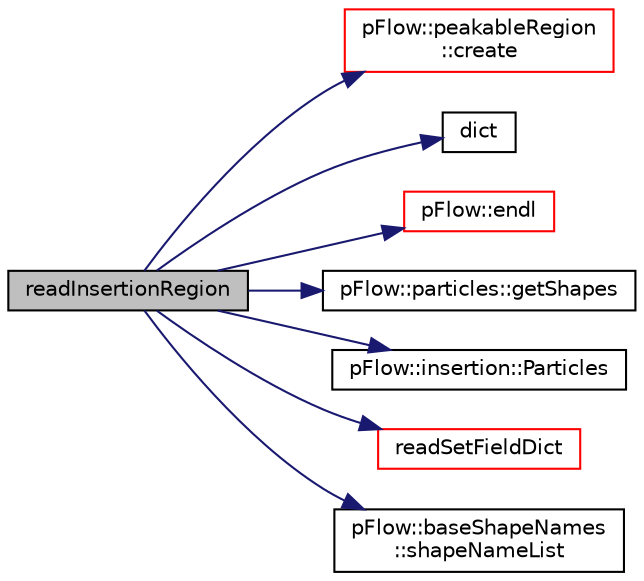 digraph "readInsertionRegion"
{
 // LATEX_PDF_SIZE
  edge [fontname="Helvetica",fontsize="10",labelfontname="Helvetica",labelfontsize="10"];
  node [fontname="Helvetica",fontsize="10",shape=record];
  rankdir="LR";
  Node1 [label="readInsertionRegion",height=0.2,width=0.4,color="black", fillcolor="grey75", style="filled", fontcolor="black",tooltip="read from dictionary"];
  Node1 -> Node2 [color="midnightblue",fontsize="10",style="solid",fontname="Helvetica"];
  Node2 [label="pFlow::peakableRegion\l::create",height=0.2,width=0.4,color="red", fillcolor="white", style="filled",URL="$classpFlow_1_1peakableRegion.html#a7c89091eec63fb3273bfeac98f38343f",tooltip=" "];
  Node1 -> Node5 [color="midnightblue",fontsize="10",style="solid",fontname="Helvetica"];
  Node5 [label="dict",height=0.2,width=0.4,color="black", fillcolor="white", style="filled",URL="$classpFlow_1_1insertionRegion.html#a9e81e11944c2000f458fdb15b0b44d1a",tooltip=" "];
  Node1 -> Node6 [color="midnightblue",fontsize="10",style="solid",fontname="Helvetica"];
  Node6 [label="pFlow::endl",height=0.2,width=0.4,color="red", fillcolor="white", style="filled",URL="$namespacepFlow.html#aba8f0c455a3fdb4b05ad33a25b13b189",tooltip="Add newline and flush stream."];
  Node1 -> Node8 [color="midnightblue",fontsize="10",style="solid",fontname="Helvetica"];
  Node8 [label="pFlow::particles::getShapes",height=0.2,width=0.4,color="black", fillcolor="white", style="filled",URL="$classpFlow_1_1particles.html#ac0e2686e172da2ac90026fd665cb0122",tooltip=" "];
  Node1 -> Node9 [color="midnightblue",fontsize="10",style="solid",fontname="Helvetica"];
  Node9 [label="pFlow::insertion::Particles",height=0.2,width=0.4,color="black", fillcolor="white", style="filled",URL="$classpFlow_1_1insertion.html#a79f71c440e1abdc21e5b187198924c80",tooltip=" "];
  Node1 -> Node10 [color="midnightblue",fontsize="10",style="solid",fontname="Helvetica"];
  Node10 [label="readSetFieldDict",height=0.2,width=0.4,color="red", fillcolor="white", style="filled",URL="$classpFlow_1_1insertionRegion.html#af9d988b89ee521b207295c5afa2007ee",tooltip=" "];
  Node1 -> Node13 [color="midnightblue",fontsize="10",style="solid",fontname="Helvetica"];
  Node13 [label="pFlow::baseShapeNames\l::shapeNameList",height=0.2,width=0.4,color="black", fillcolor="white", style="filled",URL="$classpFlow_1_1baseShapeNames.html#afcbf0d25e208f6328c15ef3185d33c4c",tooltip=" "];
}
